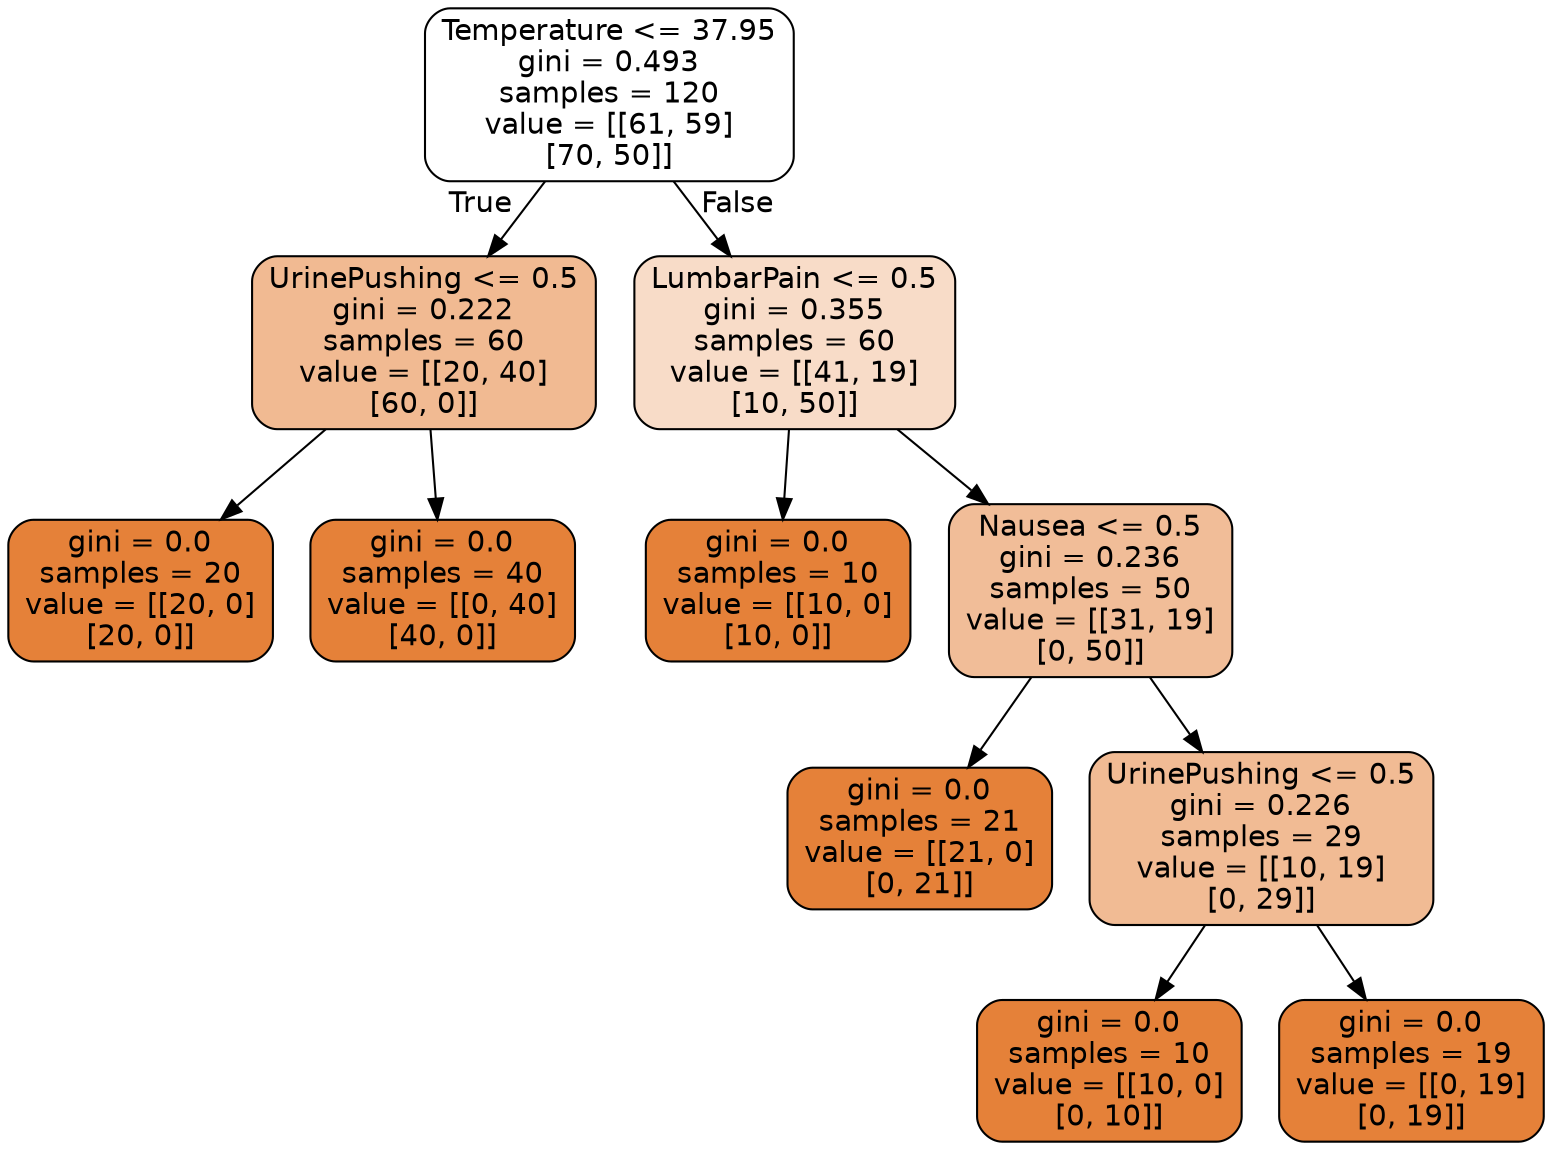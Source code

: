 digraph Tree {
node [shape=box, style="filled, rounded", color="black", fontname="helvetica"] ;
edge [fontname="helvetica"] ;
0 [label="Temperature <= 37.95\ngini = 0.493\nsamples = 120\nvalue = [[61, 59]\n[70, 50]]", fillcolor="#ffffff"] ;
1 [label="UrinePushing <= 0.5\ngini = 0.222\nsamples = 60\nvalue = [[20, 40]\n[60, 0]]", fillcolor="#f1ba92"] ;
0 -> 1 [labeldistance=2.5, labelangle=45, headlabel="True"] ;
2 [label="gini = 0.0\nsamples = 20\nvalue = [[20, 0]\n[20, 0]]", fillcolor="#e58139"] ;
1 -> 2 ;
3 [label="gini = 0.0\nsamples = 40\nvalue = [[0, 40]\n[40, 0]]", fillcolor="#e58139"] ;
1 -> 3 ;
4 [label="LumbarPain <= 0.5\ngini = 0.355\nsamples = 60\nvalue = [[41, 19]\n[10, 50]]", fillcolor="#f8dcc8"] ;
0 -> 4 [labeldistance=2.5, labelangle=-45, headlabel="False"] ;
5 [label="gini = 0.0\nsamples = 10\nvalue = [[10, 0]\n[10, 0]]", fillcolor="#e58139"] ;
4 -> 5 ;
6 [label="Nausea <= 0.5\ngini = 0.236\nsamples = 50\nvalue = [[31, 19]\n[0, 50]]", fillcolor="#f1bd98"] ;
4 -> 6 ;
7 [label="gini = 0.0\nsamples = 21\nvalue = [[21, 0]\n[0, 21]]", fillcolor="#e58139"] ;
6 -> 7 ;
8 [label="UrinePushing <= 0.5\ngini = 0.226\nsamples = 29\nvalue = [[10, 19]\n[0, 29]]", fillcolor="#f1bb94"] ;
6 -> 8 ;
9 [label="gini = 0.0\nsamples = 10\nvalue = [[10, 0]\n[0, 10]]", fillcolor="#e58139"] ;
8 -> 9 ;
10 [label="gini = 0.0\nsamples = 19\nvalue = [[0, 19]\n[0, 19]]", fillcolor="#e58139"] ;
8 -> 10 ;
}